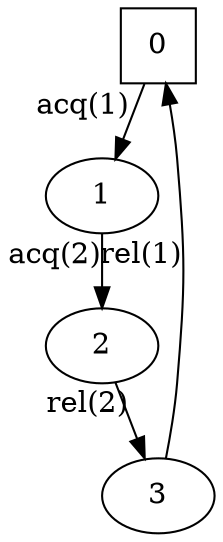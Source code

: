 digraph A_0{
0 [shape=square];
1;
2;
3;
0 -> 1 [xlabel="acq(1)"];
1 -> 2 [xlabel="acq(2)"];
2 -> 3 [xlabel="rel(2)"];
3 -> 0 [xlabel="rel(1)"];
}